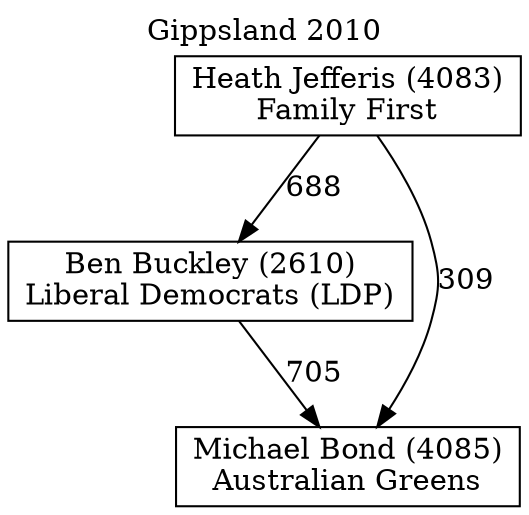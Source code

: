 // House preference flow
digraph "Michael Bond (4085)_Gippsland_2010" {
	graph [label="Gippsland 2010" labelloc=t mclimit=10]
	node [shape=box]
	"Ben Buckley (2610)" [label="Ben Buckley (2610)
Liberal Democrats (LDP)"]
	"Heath Jefferis (4083)" [label="Heath Jefferis (4083)
Family First"]
	"Michael Bond (4085)" [label="Michael Bond (4085)
Australian Greens"]
	"Ben Buckley (2610)" -> "Michael Bond (4085)" [label=705]
	"Heath Jefferis (4083)" -> "Ben Buckley (2610)" [label=688]
	"Heath Jefferis (4083)" -> "Michael Bond (4085)" [label=309]
}
